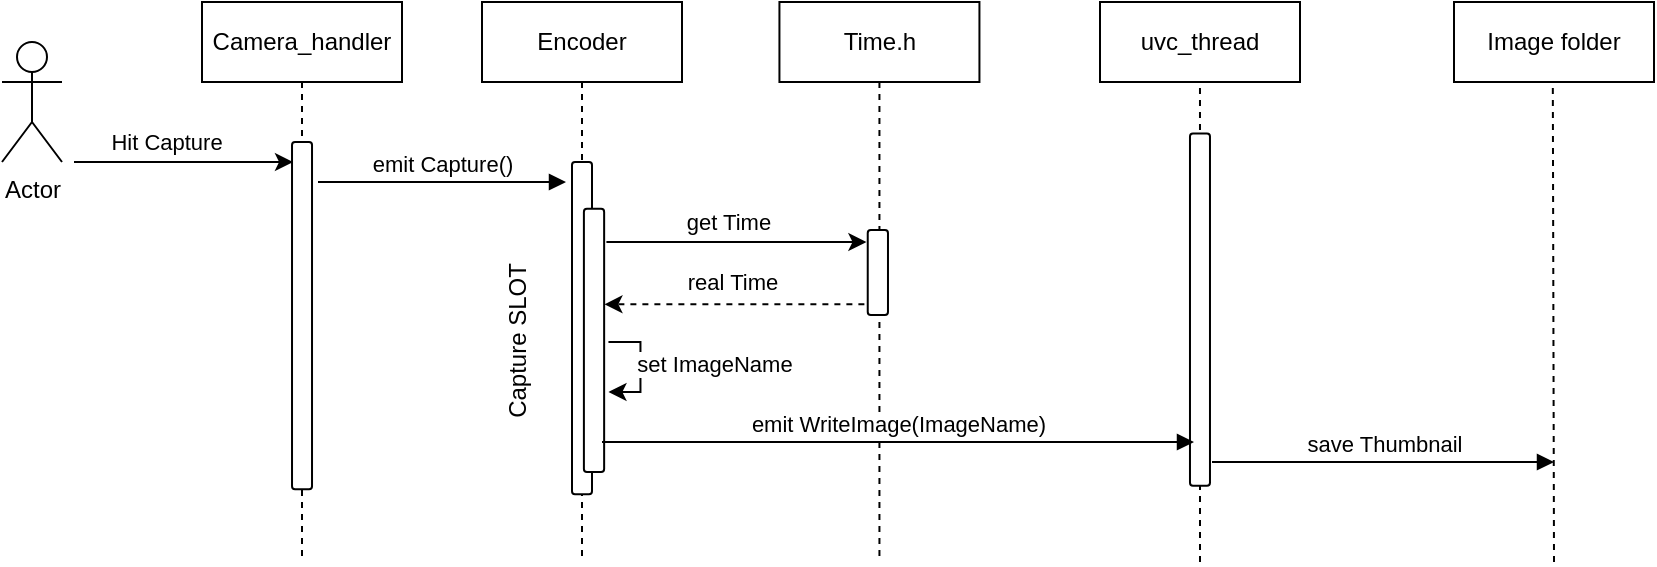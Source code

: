 <mxfile version="21.6.5" type="github">
  <diagram name="Page-1" id="2YBvvXClWsGukQMizWep">
    <mxGraphModel dx="1967" dy="632" grid="1" gridSize="10" guides="1" tooltips="1" connect="1" arrows="1" fold="1" page="1" pageScale="1" pageWidth="850" pageHeight="1100" math="0" shadow="0">
      <root>
        <mxCell id="0" />
        <mxCell id="1" parent="0" />
        <mxCell id="YLmckLfuBf1xcfasJF5o-2" value="Camera_handler" style="shape=umlLifeline;perimeter=lifelinePerimeter;whiteSpace=wrap;html=1;container=0;dropTarget=0;collapsible=0;recursiveResize=0;outlineConnect=0;portConstraint=eastwest;newEdgeStyle={&quot;edgeStyle&quot;:&quot;elbowEdgeStyle&quot;,&quot;elbow&quot;:&quot;vertical&quot;,&quot;curved&quot;:0,&quot;rounded&quot;:0};" vertex="1" parent="1">
          <mxGeometry x="-496" y="30" width="100" height="280" as="geometry" />
        </mxCell>
        <mxCell id="YLmckLfuBf1xcfasJF5o-3" value="Encoder" style="shape=umlLifeline;perimeter=lifelinePerimeter;whiteSpace=wrap;html=1;container=0;dropTarget=0;collapsible=0;recursiveResize=0;outlineConnect=0;portConstraint=eastwest;newEdgeStyle={&quot;edgeStyle&quot;:&quot;elbowEdgeStyle&quot;,&quot;elbow&quot;:&quot;vertical&quot;,&quot;curved&quot;:0,&quot;rounded&quot;:0};" vertex="1" parent="1">
          <mxGeometry x="-356" y="30" width="100" height="280" as="geometry" />
        </mxCell>
        <mxCell id="YLmckLfuBf1xcfasJF5o-4" value="emit Capture()" style="html=1;verticalAlign=bottom;endArrow=block;edgeStyle=elbowEdgeStyle;elbow=vertical;curved=0;rounded=0;" edge="1" parent="1">
          <mxGeometry relative="1" as="geometry">
            <mxPoint x="-438" y="120" as="sourcePoint" />
            <Array as="points">
              <mxPoint x="-359" y="120" />
            </Array>
            <mxPoint x="-314" y="120" as="targetPoint" />
          </mxGeometry>
        </mxCell>
        <mxCell id="YLmckLfuBf1xcfasJF5o-5" value="uvc_thread" style="rounded=0;whiteSpace=wrap;html=1;" vertex="1" parent="1">
          <mxGeometry x="-47" y="30" width="100" height="40" as="geometry" />
        </mxCell>
        <mxCell id="YLmckLfuBf1xcfasJF5o-8" value="" style="rounded=1;whiteSpace=wrap;html=1;rotation=90;" vertex="1" parent="1">
          <mxGeometry x="-389.04" y="188.03" width="166.08" height="10" as="geometry" />
        </mxCell>
        <mxCell id="YLmckLfuBf1xcfasJF5o-9" value="Actor" style="shape=umlActor;verticalLabelPosition=bottom;verticalAlign=top;html=1;outlineConnect=0;" vertex="1" parent="1">
          <mxGeometry x="-596" y="50" width="30" height="60" as="geometry" />
        </mxCell>
        <mxCell id="YLmckLfuBf1xcfasJF5o-10" value="" style="rounded=1;whiteSpace=wrap;html=1;rotation=90;" vertex="1" parent="1">
          <mxGeometry x="-532.78" y="181.79" width="173.58" height="10" as="geometry" />
        </mxCell>
        <mxCell id="YLmckLfuBf1xcfasJF5o-11" value="" style="endArrow=classic;html=1;rounded=0;" edge="1" parent="1">
          <mxGeometry width="50" height="50" relative="1" as="geometry">
            <mxPoint x="-560" y="110" as="sourcePoint" />
            <mxPoint x="-450.5" y="110" as="targetPoint" />
          </mxGeometry>
        </mxCell>
        <mxCell id="YLmckLfuBf1xcfasJF5o-12" value="Hit Capture" style="edgeLabel;html=1;align=center;verticalAlign=middle;resizable=0;points=[];" vertex="1" connectable="0" parent="YLmckLfuBf1xcfasJF5o-11">
          <mxGeometry x="-0.16" y="-1" relative="1" as="geometry">
            <mxPoint y="-11" as="offset" />
          </mxGeometry>
        </mxCell>
        <mxCell id="YLmckLfuBf1xcfasJF5o-17" value="Image folder" style="rounded=0;whiteSpace=wrap;html=1;" vertex="1" parent="1">
          <mxGeometry x="130" y="30" width="100" height="40" as="geometry" />
        </mxCell>
        <mxCell id="YLmckLfuBf1xcfasJF5o-19" value="" style="endArrow=none;dashed=1;html=1;rounded=0;entryX=0.5;entryY=1;entryDx=0;entryDy=0;" edge="1" parent="1">
          <mxGeometry width="50" height="50" relative="1" as="geometry">
            <mxPoint x="180" y="310" as="sourcePoint" />
            <mxPoint x="179.41" y="70.94" as="targetPoint" />
          </mxGeometry>
        </mxCell>
        <mxCell id="YLmckLfuBf1xcfasJF5o-20" value="" style="endArrow=classic;html=1;rounded=0;" edge="1" parent="1">
          <mxGeometry width="50" height="50" relative="1" as="geometry">
            <mxPoint x="-293.79" y="150" as="sourcePoint" />
            <mxPoint x="-163.79" y="150" as="targetPoint" />
          </mxGeometry>
        </mxCell>
        <mxCell id="YLmckLfuBf1xcfasJF5o-21" value="get Time" style="edgeLabel;html=1;align=center;verticalAlign=middle;resizable=0;points=[];" vertex="1" connectable="0" parent="YLmckLfuBf1xcfasJF5o-20">
          <mxGeometry x="-0.301" y="-2" relative="1" as="geometry">
            <mxPoint x="15" y="-12" as="offset" />
          </mxGeometry>
        </mxCell>
        <mxCell id="YLmckLfuBf1xcfasJF5o-24" value="Time.h" style="shape=umlLifeline;perimeter=lifelinePerimeter;whiteSpace=wrap;html=1;container=0;dropTarget=0;collapsible=0;recursiveResize=0;outlineConnect=0;portConstraint=eastwest;newEdgeStyle={&quot;edgeStyle&quot;:&quot;elbowEdgeStyle&quot;,&quot;elbow&quot;:&quot;vertical&quot;,&quot;curved&quot;:0,&quot;rounded&quot;:0};" vertex="1" parent="1">
          <mxGeometry x="-207.28" y="30" width="100" height="280" as="geometry" />
        </mxCell>
        <mxCell id="YLmckLfuBf1xcfasJF5o-25" value="" style="rounded=1;whiteSpace=wrap;html=1;rotation=90;" vertex="1" parent="1">
          <mxGeometry x="-365.8" y="194.18" width="131.62" height="10.12" as="geometry" />
        </mxCell>
        <mxCell id="YLmckLfuBf1xcfasJF5o-26" value="" style="rounded=1;whiteSpace=wrap;html=1;rotation=90;" vertex="1" parent="1">
          <mxGeometry x="-179.33" y="160.14" width="42.52" height="10.12" as="geometry" />
        </mxCell>
        <mxCell id="YLmckLfuBf1xcfasJF5o-28" value="" style="endArrow=classic;html=1;rounded=0;dashed=1;" edge="1" parent="1">
          <mxGeometry width="50" height="50" relative="1" as="geometry">
            <mxPoint x="-164.81" y="181.15" as="sourcePoint" />
            <mxPoint x="-294.786" y="181.15" as="targetPoint" />
          </mxGeometry>
        </mxCell>
        <mxCell id="YLmckLfuBf1xcfasJF5o-29" value="real Time" style="edgeLabel;html=1;align=center;verticalAlign=middle;resizable=0;points=[];" vertex="1" connectable="0" parent="YLmckLfuBf1xcfasJF5o-28">
          <mxGeometry x="-0.301" y="-2" relative="1" as="geometry">
            <mxPoint x="-21" y="-9" as="offset" />
          </mxGeometry>
        </mxCell>
        <mxCell id="YLmckLfuBf1xcfasJF5o-30" value="" style="endArrow=classic;html=1;rounded=0;" edge="1" parent="1">
          <mxGeometry width="50" height="50" relative="1" as="geometry">
            <mxPoint x="-292.77" y="200" as="sourcePoint" />
            <mxPoint x="-292.77" y="225" as="targetPoint" />
            <Array as="points">
              <mxPoint x="-276.77" y="200" />
              <mxPoint x="-276.77" y="225" />
            </Array>
          </mxGeometry>
        </mxCell>
        <mxCell id="YLmckLfuBf1xcfasJF5o-31" value="set ImageName" style="edgeLabel;html=1;align=center;verticalAlign=middle;resizable=0;points=[];" vertex="1" connectable="0" parent="YLmckLfuBf1xcfasJF5o-30">
          <mxGeometry x="-0.064" y="-1" relative="1" as="geometry">
            <mxPoint x="38" as="offset" />
          </mxGeometry>
        </mxCell>
        <mxCell id="YLmckLfuBf1xcfasJF5o-33" value="" style="endArrow=none;dashed=1;html=1;rounded=0;entryX=0.5;entryY=1;entryDx=0;entryDy=0;" edge="1" parent="1">
          <mxGeometry width="50" height="50" relative="1" as="geometry">
            <mxPoint x="3" y="310" as="sourcePoint" />
            <mxPoint x="2.99" y="70.94" as="targetPoint" />
          </mxGeometry>
        </mxCell>
        <mxCell id="YLmckLfuBf1xcfasJF5o-34" value="" style="rounded=1;whiteSpace=wrap;html=1;rotation=90;" vertex="1" parent="1">
          <mxGeometry x="-85.09" y="178.8" width="176.16" height="10" as="geometry" />
        </mxCell>
        <mxCell id="YLmckLfuBf1xcfasJF5o-64" value="emit WriteImage(ImageName)" style="html=1;verticalAlign=bottom;endArrow=block;edgeStyle=elbowEdgeStyle;elbow=vertical;curved=0;rounded=0;" edge="1" parent="1">
          <mxGeometry relative="1" as="geometry">
            <mxPoint x="-296" y="250" as="sourcePoint" />
            <Array as="points">
              <mxPoint x="-200" y="250" />
            </Array>
            <mxPoint y="250" as="targetPoint" />
          </mxGeometry>
        </mxCell>
        <mxCell id="YLmckLfuBf1xcfasJF5o-65" value="save Thumbnail" style="html=1;verticalAlign=bottom;endArrow=block;edgeStyle=elbowEdgeStyle;elbow=vertical;curved=0;rounded=0;" edge="1" parent="1">
          <mxGeometry relative="1" as="geometry">
            <mxPoint x="9" y="260" as="sourcePoint" />
            <Array as="points">
              <mxPoint x="105" y="260" />
            </Array>
            <mxPoint x="180" y="260" as="targetPoint" />
          </mxGeometry>
        </mxCell>
        <mxCell id="YLmckLfuBf1xcfasJF5o-78" value="Capture SLOT" style="text;html=1;strokeColor=none;fillColor=none;align=center;verticalAlign=middle;whiteSpace=wrap;rounded=0;rotation=-90;" vertex="1" parent="1">
          <mxGeometry x="-380" y="184.24" width="84" height="30" as="geometry" />
        </mxCell>
      </root>
    </mxGraphModel>
  </diagram>
</mxfile>
